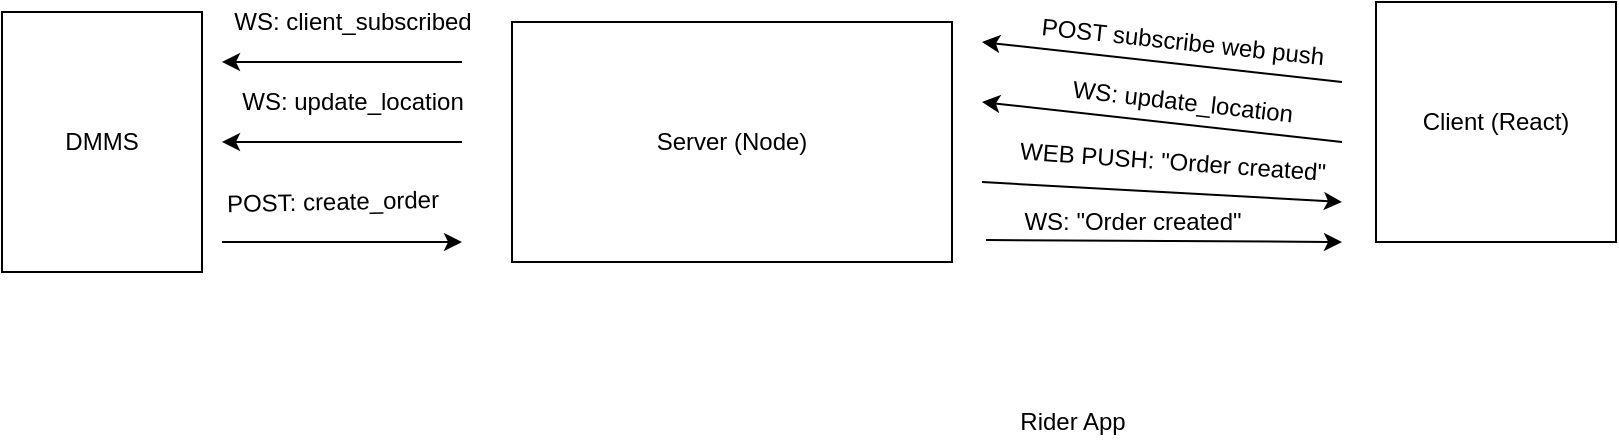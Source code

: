 <mxfile>
    <diagram id="L8XNm-BfiExsIYVEu2Mu" name="Page-1">
        <mxGraphModel dx="1061" dy="628" grid="1" gridSize="10" guides="1" tooltips="1" connect="1" arrows="1" fold="1" page="1" pageScale="1" pageWidth="827" pageHeight="1169" math="0" shadow="0">
            <root>
                <mxCell id="0"/>
                <mxCell id="1" parent="0"/>
                <mxCell id="2" value="DMMS" style="rounded=0;whiteSpace=wrap;html=1;" vertex="1" parent="1">
                    <mxGeometry x="20" y="165" width="100" height="130" as="geometry"/>
                </mxCell>
                <mxCell id="4" value="Client (React)" style="rounded=0;whiteSpace=wrap;html=1;" vertex="1" parent="1">
                    <mxGeometry x="707" y="160" width="120" height="120" as="geometry"/>
                </mxCell>
                <mxCell id="5" value="Server (Node)" style="rounded=0;whiteSpace=wrap;html=1;" vertex="1" parent="1">
                    <mxGeometry x="275" y="170" width="220" height="120" as="geometry"/>
                </mxCell>
                <mxCell id="8" value="" style="endArrow=classic;html=1;" edge="1" parent="1">
                    <mxGeometry width="50" height="50" relative="1" as="geometry">
                        <mxPoint x="250" y="190" as="sourcePoint"/>
                        <mxPoint x="130" y="190" as="targetPoint"/>
                    </mxGeometry>
                </mxCell>
                <mxCell id="9" value="WS: client_subscribed" style="text;html=1;align=center;verticalAlign=middle;resizable=0;points=[];autosize=1;strokeColor=none;fillColor=none;rotation=0;" vertex="1" parent="1">
                    <mxGeometry x="130" y="160" width="130" height="20" as="geometry"/>
                </mxCell>
                <mxCell id="10" value="POST subscribe web push" style="text;html=1;align=center;verticalAlign=middle;resizable=0;points=[];autosize=1;strokeColor=none;fillColor=none;rotation=6.1;" vertex="1" parent="1">
                    <mxGeometry x="530" y="170" width="160" height="20" as="geometry"/>
                </mxCell>
                <mxCell id="11" value="" style="endArrow=classic;html=1;" edge="1" parent="1">
                    <mxGeometry width="50" height="50" relative="1" as="geometry">
                        <mxPoint x="690" y="200" as="sourcePoint"/>
                        <mxPoint x="510" y="180" as="targetPoint"/>
                    </mxGeometry>
                </mxCell>
                <mxCell id="12" value="" style="endArrow=classic;html=1;" edge="1" parent="1">
                    <mxGeometry width="50" height="50" relative="1" as="geometry">
                        <mxPoint x="130" y="280" as="sourcePoint"/>
                        <mxPoint x="250" y="280" as="targetPoint"/>
                    </mxGeometry>
                </mxCell>
                <mxCell id="13" value="POST: create_order" style="text;html=1;align=center;verticalAlign=middle;resizable=0;points=[];autosize=1;strokeColor=none;fillColor=none;rotation=-1.2;" vertex="1" parent="1">
                    <mxGeometry x="125" y="250" width="120" height="20" as="geometry"/>
                </mxCell>
                <mxCell id="14" value="" style="endArrow=classic;html=1;" edge="1" parent="1">
                    <mxGeometry width="50" height="50" relative="1" as="geometry">
                        <mxPoint x="510" y="250" as="sourcePoint"/>
                        <mxPoint x="690" y="260" as="targetPoint"/>
                    </mxGeometry>
                </mxCell>
                <mxCell id="15" value="WEB PUSH: &quot;Order created&quot;" style="text;html=1;align=center;verticalAlign=middle;resizable=0;points=[];autosize=1;strokeColor=none;fillColor=none;rotation=4;" vertex="1" parent="1">
                    <mxGeometry x="520" y="230" width="170" height="20" as="geometry"/>
                </mxCell>
                <mxCell id="16" value="" style="endArrow=classic;html=1;" edge="1" parent="1">
                    <mxGeometry width="50" height="50" relative="1" as="geometry">
                        <mxPoint x="690" y="230" as="sourcePoint"/>
                        <mxPoint x="510" y="210" as="targetPoint"/>
                    </mxGeometry>
                </mxCell>
                <mxCell id="17" value="WS: update_location" style="text;html=1;align=center;verticalAlign=middle;resizable=0;points=[];autosize=1;strokeColor=none;fillColor=none;rotation=6.5;" vertex="1" parent="1">
                    <mxGeometry x="545" y="200" width="130" height="20" as="geometry"/>
                </mxCell>
                <mxCell id="18" value="" style="endArrow=classic;html=1;" edge="1" parent="1">
                    <mxGeometry width="50" height="50" relative="1" as="geometry">
                        <mxPoint x="512" y="279" as="sourcePoint"/>
                        <mxPoint x="690" y="280" as="targetPoint"/>
                    </mxGeometry>
                </mxCell>
                <mxCell id="19" value="WS: &quot;Order created&quot;" style="text;html=1;align=center;verticalAlign=middle;resizable=0;points=[];autosize=1;strokeColor=none;fillColor=none;rotation=0;" vertex="1" parent="1">
                    <mxGeometry x="525" y="260" width="120" height="20" as="geometry"/>
                </mxCell>
                <mxCell id="20" value="" style="endArrow=classic;html=1;" edge="1" parent="1">
                    <mxGeometry width="50" height="50" relative="1" as="geometry">
                        <mxPoint x="250" y="230" as="sourcePoint"/>
                        <mxPoint x="130" y="230" as="targetPoint"/>
                    </mxGeometry>
                </mxCell>
                <mxCell id="21" value="WS: update_location" style="text;html=1;align=center;verticalAlign=middle;resizable=0;points=[];autosize=1;strokeColor=none;fillColor=none;rotation=0;" vertex="1" parent="1">
                    <mxGeometry x="130" y="200" width="130" height="20" as="geometry"/>
                </mxCell>
                <mxCell id="22" value="Rider App" style="text;html=1;align=center;verticalAlign=middle;resizable=0;points=[];autosize=1;strokeColor=none;fillColor=none;" vertex="1" parent="1">
                    <mxGeometry x="520" y="360" width="70" height="20" as="geometry"/>
                </mxCell>
            </root>
        </mxGraphModel>
    </diagram>
</mxfile>